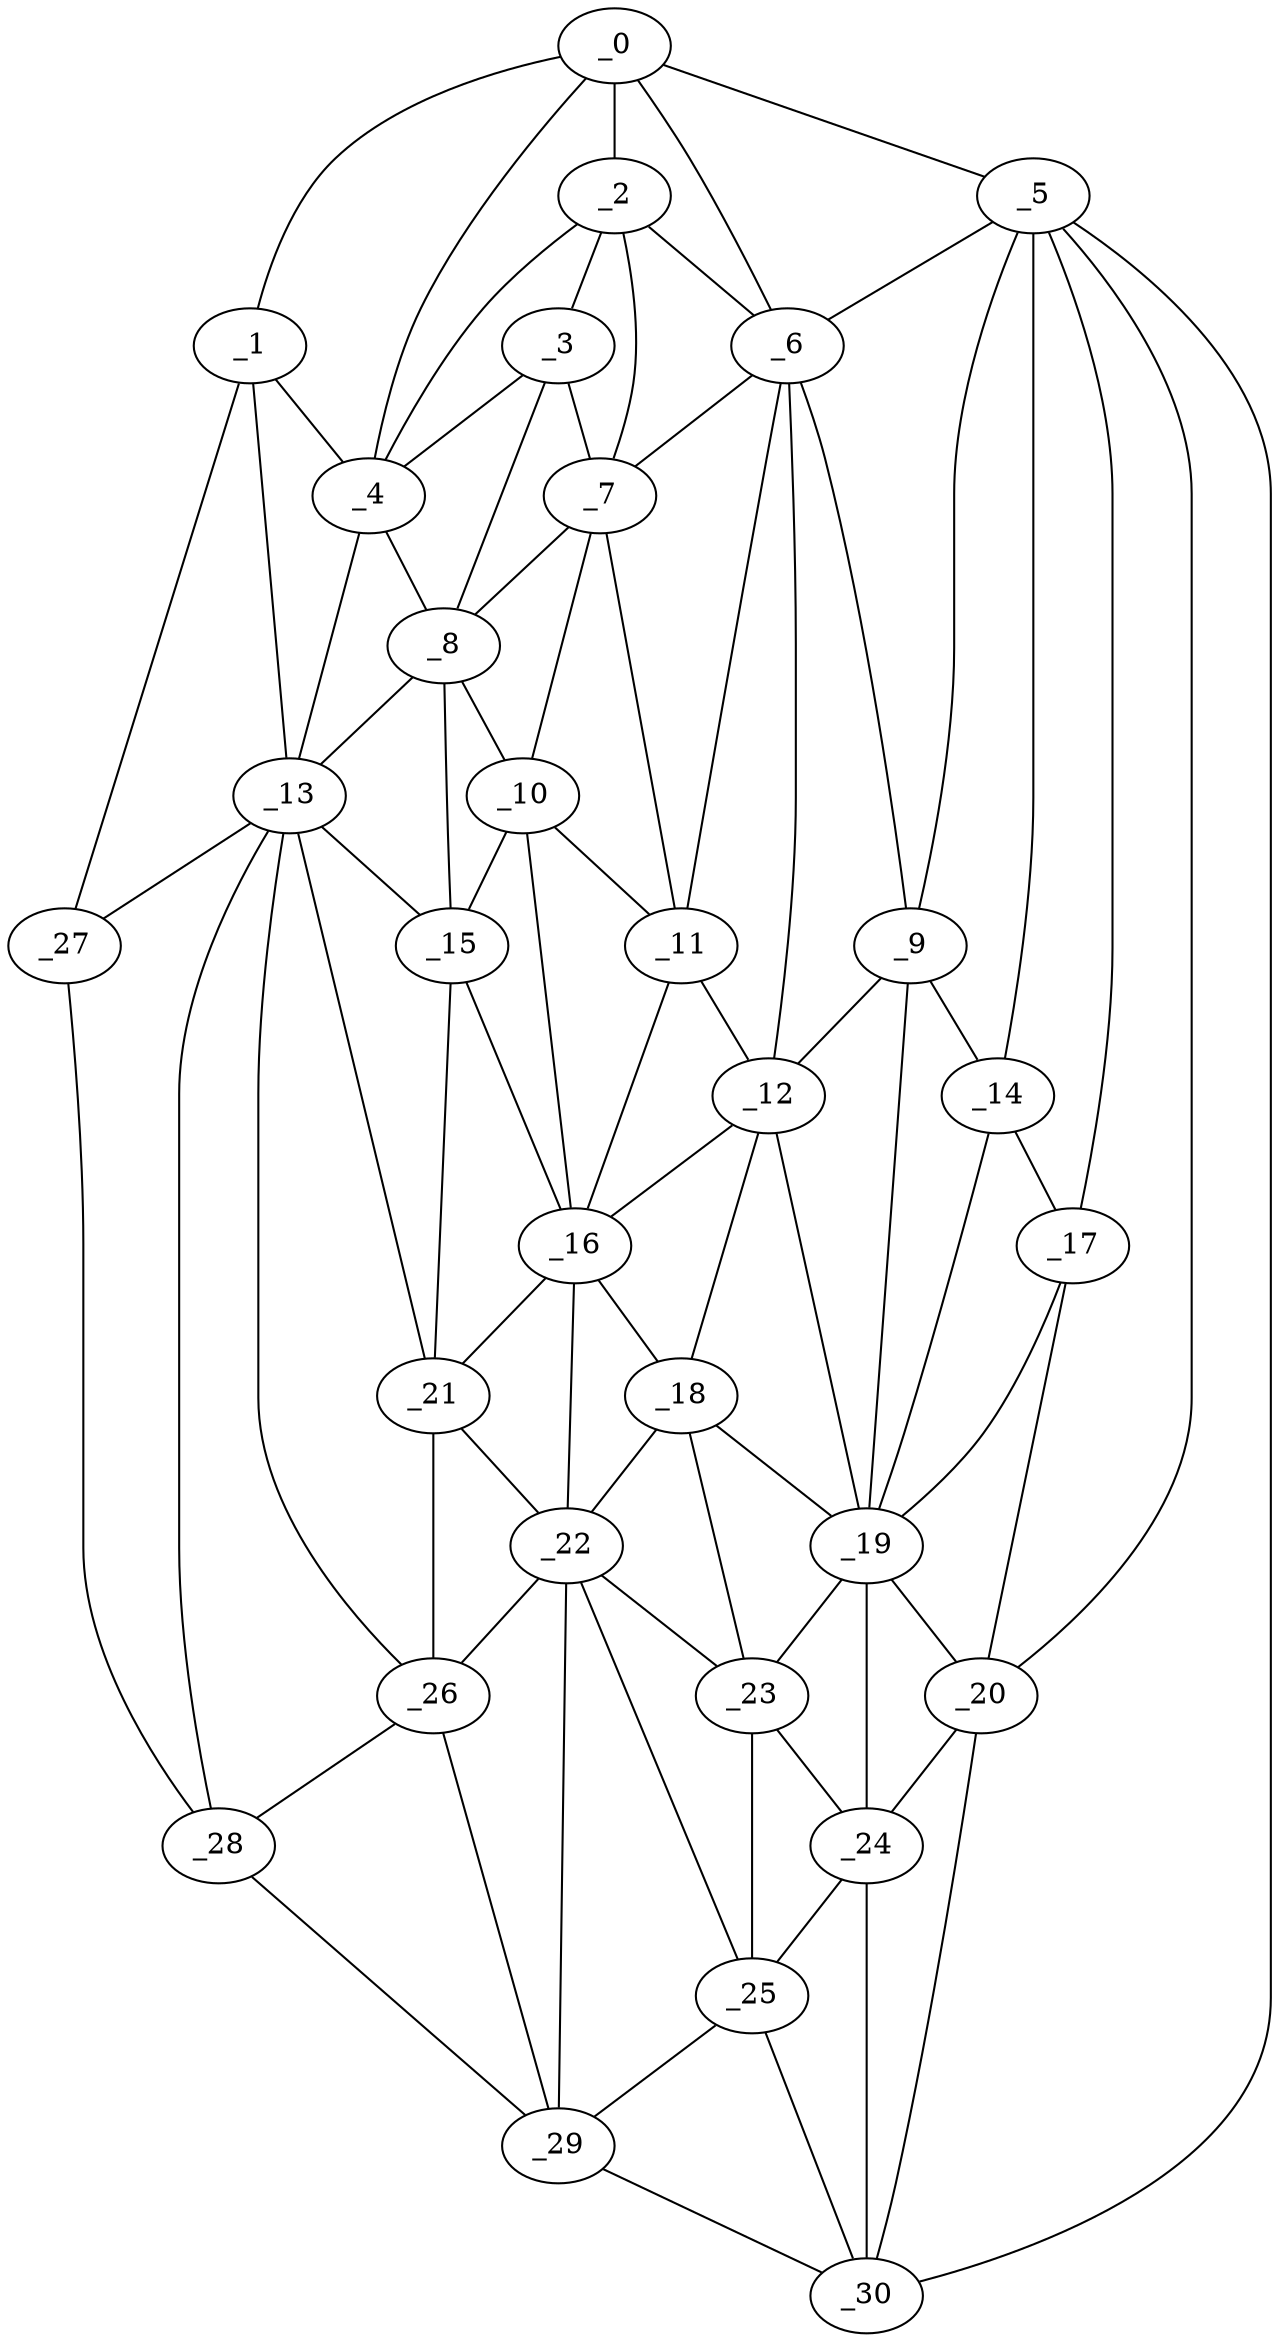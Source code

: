 graph "obj98__95.gxl" {
	_0	 [x=20,
		y=88];
	_1	 [x=20,
		y=124];
	_0 -- _1	 [valence=1];
	_2	 [x=35,
		y=74];
	_0 -- _2	 [valence=2];
	_4	 [x=43,
		y=75];
	_0 -- _4	 [valence=2];
	_5	 [x=45,
		y=2];
	_0 -- _5	 [valence=1];
	_6	 [x=47,
		y=44];
	_0 -- _6	 [valence=2];
	_1 -- _4	 [valence=1];
	_13	 [x=60,
		y=76];
	_1 -- _13	 [valence=2];
	_27	 [x=92,
		y=125];
	_1 -- _27	 [valence=1];
	_3	 [x=42,
		y=69];
	_2 -- _3	 [valence=2];
	_2 -- _4	 [valence=2];
	_2 -- _6	 [valence=2];
	_7	 [x=47,
		y=58];
	_2 -- _7	 [valence=1];
	_3 -- _4	 [valence=1];
	_3 -- _7	 [valence=1];
	_8	 [x=48,
		y=70];
	_3 -- _8	 [valence=2];
	_4 -- _8	 [valence=2];
	_4 -- _13	 [valence=2];
	_5 -- _6	 [valence=1];
	_9	 [x=50,
		y=35];
	_5 -- _9	 [valence=2];
	_14	 [x=61,
		y=25];
	_5 -- _14	 [valence=1];
	_17	 [x=63,
		y=20];
	_5 -- _17	 [valence=2];
	_20	 [x=73,
		y=19];
	_5 -- _20	 [valence=2];
	_30	 [x=110,
		y=5];
	_5 -- _30	 [valence=1];
	_6 -- _7	 [valence=1];
	_6 -- _9	 [valence=2];
	_11	 [x=55,
		y=53];
	_6 -- _11	 [valence=2];
	_12	 [x=57,
		y=44];
	_6 -- _12	 [valence=1];
	_7 -- _8	 [valence=1];
	_10	 [x=54,
		y=64];
	_7 -- _10	 [valence=2];
	_7 -- _11	 [valence=2];
	_8 -- _10	 [valence=2];
	_8 -- _13	 [valence=2];
	_15	 [x=61,
		y=70];
	_8 -- _15	 [valence=1];
	_9 -- _12	 [valence=2];
	_9 -- _14	 [valence=2];
	_19	 [x=69,
		y=32];
	_9 -- _19	 [valence=1];
	_10 -- _11	 [valence=2];
	_10 -- _15	 [valence=2];
	_16	 [x=62,
		y=57];
	_10 -- _16	 [valence=1];
	_11 -- _12	 [valence=1];
	_11 -- _16	 [valence=2];
	_12 -- _16	 [valence=1];
	_18	 [x=66,
		y=43];
	_12 -- _18	 [valence=2];
	_12 -- _19	 [valence=1];
	_13 -- _15	 [valence=2];
	_21	 [x=73,
		y=73];
	_13 -- _21	 [valence=1];
	_26	 [x=90,
		y=91];
	_13 -- _26	 [valence=1];
	_13 -- _27	 [valence=2];
	_28	 [x=94,
		y=118];
	_13 -- _28	 [valence=2];
	_14 -- _17	 [valence=1];
	_14 -- _19	 [valence=2];
	_15 -- _16	 [valence=2];
	_15 -- _21	 [valence=2];
	_16 -- _18	 [valence=2];
	_16 -- _21	 [valence=1];
	_22	 [x=74,
		y=47];
	_16 -- _22	 [valence=2];
	_17 -- _19	 [valence=2];
	_17 -- _20	 [valence=1];
	_18 -- _19	 [valence=2];
	_18 -- _22	 [valence=1];
	_23	 [x=77,
		y=35];
	_18 -- _23	 [valence=2];
	_19 -- _20	 [valence=1];
	_19 -- _23	 [valence=1];
	_24	 [x=81,
		y=23];
	_19 -- _24	 [valence=2];
	_20 -- _24	 [valence=2];
	_20 -- _30	 [valence=1];
	_21 -- _22	 [valence=1];
	_21 -- _26	 [valence=2];
	_22 -- _23	 [valence=2];
	_25	 [x=89,
		y=24];
	_22 -- _25	 [valence=2];
	_22 -- _26	 [valence=1];
	_29	 [x=109,
		y=16];
	_22 -- _29	 [valence=2];
	_23 -- _24	 [valence=1];
	_23 -- _25	 [valence=1];
	_24 -- _25	 [valence=2];
	_24 -- _30	 [valence=2];
	_25 -- _29	 [valence=1];
	_25 -- _30	 [valence=1];
	_26 -- _28	 [valence=2];
	_26 -- _29	 [valence=1];
	_27 -- _28	 [valence=1];
	_28 -- _29	 [valence=1];
	_29 -- _30	 [valence=1];
}
